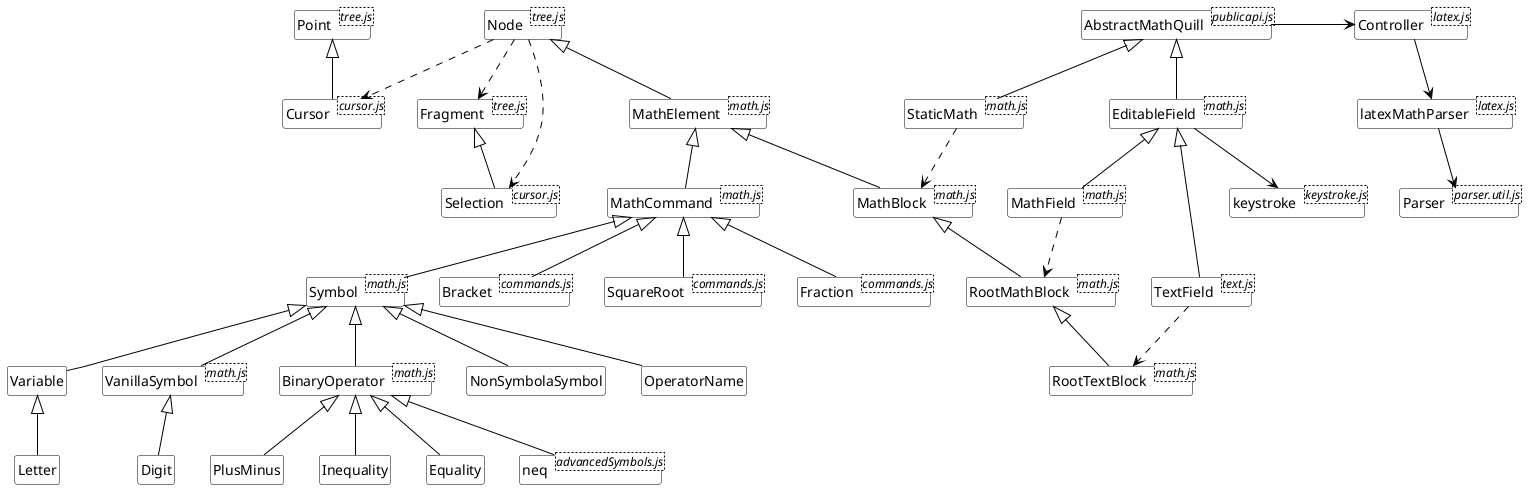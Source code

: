 @startuml
skinparam classBackgroundColor White
skinparam classArrowColor Black
skinparam classBorderColor Black
skinparam stereotypeCBackgroundColor Gray

hide circle
hide members

Node <|-- MathElement
' Node <|-- TextBlock
' Node <|-- TextPiece

Digit -u-|> VanillaSymbol

MathCommand -u-|> MathElement
MathBlock -u-|> MathElement
RootMathBlock -u-|> MathBlock
RootTextBlock -u-|> RootMathBlock
Symbol -u-|> MathCommand
Symbol <|-- Variable
Symbol <|-- VanillaSymbol
Symbol <|-- BinaryOperator
Symbol <|-- NonSymbolaSymbol
Symbol <|-- OperatorName

MathCommand <|-- Bracket
MathCommand <|-- SquareRoot
MathCommand <|-- Fraction

BinaryOperator <|-- PlusMinus
BinaryOperator <|-- Inequality
BinaryOperator <|-- Equality
BinaryOperator <|-- neq

TextField -u-|> EditableField
MathField -u-|> EditableField
EditableField -u-|> AbstractMathQuill
EditableField --> keystroke
StaticMath -u-|> AbstractMathQuill
AbstractMathQuill -r-> Controller
Controller --> latexMathParser
latexMathParser --> Parser

Letter -u-|> Variable

Selection -u-|> Fragment
Cursor -u-|> Point
Node ..> Selection
Node ..> Fragment
Node ..> Cursor

class Bracket <commands.js>
class SquareRoot <commands.js>
class Fraction <commands.js>

class neq <advancedSymbols.js>

class Node <tree.js>
class Fragment <tree.js>
class Point <tree.js>
class Cursor <cursor.js>
class Selection <cursor.js>

class AbstractMathQuill <publicapi.js> {
    config (opts)
    el()
    text()
    latex(latex)
    html()
    reflow()
    revert()
}

class EditableField <math.js> {
    focus()
    blur()
    write (latex)
    cmd (latex)
    select()
    clearSelection()
    ..
    moveToDirEnd (dir)
    moveToLeftEnd()
    moveToRightEnd()
    ..
    keystroke (key)
    typedText (text)
    dropEmbedded (pageX, pageY, options)
    clickAt (clientX, clientY, target)
    ignoreNextMousedown (fn)
}

class RootTextBlock <math.js> {
    keystroke (key)
}

class MathField <math.js> {
    -RootBlock : RootMathBlock
    exportLatex()
    renderLatexMath (latex)
    renderLatexText (latex)

}

class StaticMath <math.js> {
    -RootBlock : MathBlock
    +init()
    +latex()
}

class TextField <text.js> {
    -RootBlock : RootTextBlock
}

MathField ..> RootMathBlock
StaticMath ..> MathBlock
TextField ..> RootTextBlock

class Controller <latex.js> {
    writeLatex （latex)
    renderLatexMath (latex)
    renderLatexText (latex)
}

' -------------------------------------------
class MathElement <math.js>
class RootMathBlock <math.js>
class MathCommand <math.js>
class BinaryOperator <math.js>
class VanillaSymbol <math.js>
class Symbol <math.js>
class latexMathParser <latex.js>
class Parser <parser.util.js>

class MathBlock <math.js> {
    -join(methodName)
    +html()
    +latex()
    +text()
    +keystroke(key, e, ctrlr)
    +moveOutOf(dir, cursor, updown)
    +selectOutOf(dir, cursor)
    +deleteOutOf(dir, cursor)
    +seek(pageX, cursor)
    +chToCmd(ch, options)
    +write(curor, cb)
    +focus()
    +blur()
}

class keystroke <keystroke.js> {
    +backspace()
    +deleteForward()
    -deleteDir (dir)
    -ctrlDeleteDir (dir)
    +moveLeft()
    +moveRight()
    -moveDir (dir)
    +moveUp()
    +moveDown()
    -moveUpDown (self, dir)
}

' class TextBlock <Node>
' class TextPiece <Node>
' LatexCommandInput --> TextBlock
' TextBlock --> TextPiece
' TextBlock ..> Point

' class TextBlock <Node> {
'     replaces (replacedText)
'     createLeftOf (cursor)
'     parser ()
'     textContents ()
'     moveTowards (dir, cursor)
'     moveOutOf (dir, cursor)
'     selectOutOf (dir, cursor)
'     deleteOutOf (dir, cursor)
'     write (cursor, ch)
'     seek (pageX, cursor)
'     blur (cursor)

' }

' class TextPiece <Node> {
'     init (text)
'     appendText (text)
'     prependText (text)
'     insTextAtDirEnd (text, dir)
'     splitRight (i)
'     moveTowards (dir, cursor)
'     deleteTowards (dir, cursor)
'     selectTowards (dir, cursor)
'     latex()
' }

@enduml